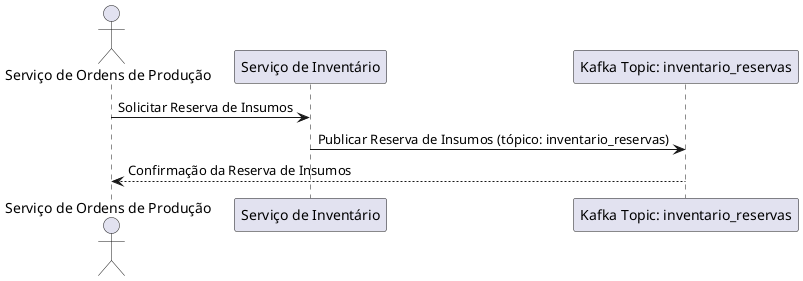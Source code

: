 @startuml
actor "Serviço de Ordens de Produção" as SOP
participant "Serviço de Inventário" as SI
participant "Kafka Topic: inventario_reservas" as Kafka

SOP -> SI : Solicitar Reserva de Insumos
SI -> Kafka : Publicar Reserva de Insumos (tópico: inventario_reservas)
Kafka --> SOP : Confirmação da Reserva de Insumos
@enduml
